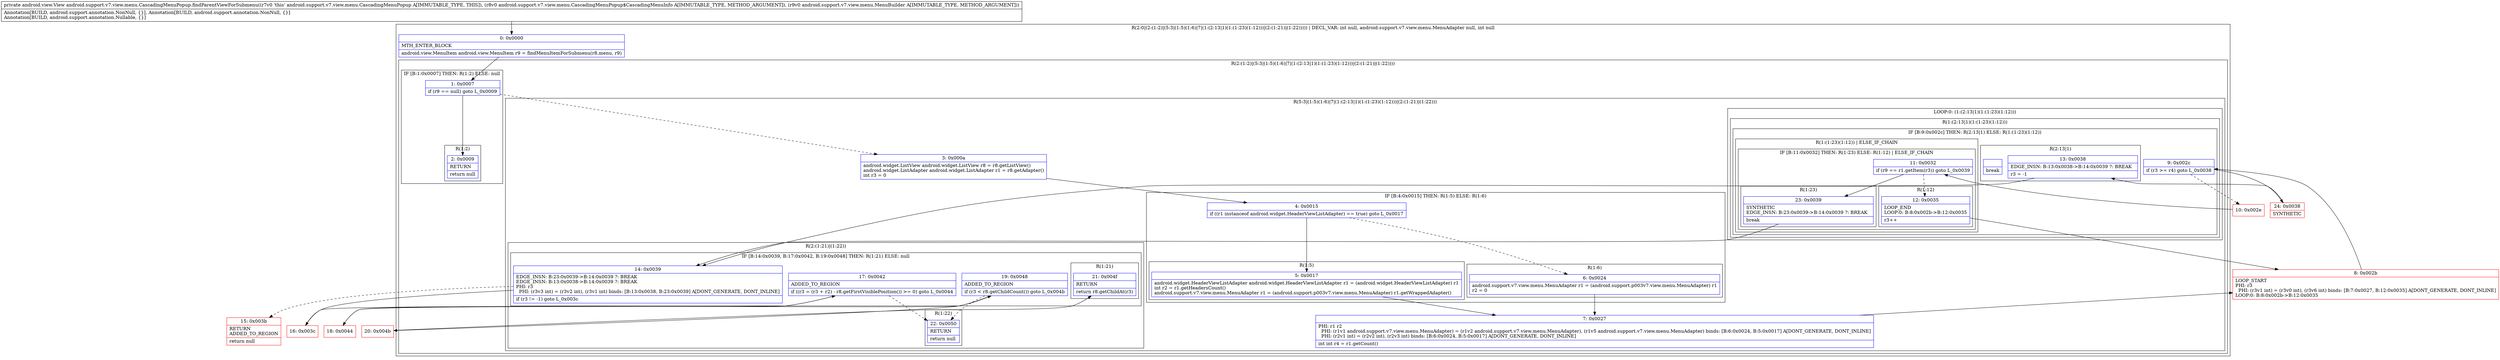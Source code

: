 digraph "CFG forandroid.support.v7.view.menu.CascadingMenuPopup.findParentViewForSubmenu(Landroid\/support\/v7\/view\/menu\/CascadingMenuPopup$CascadingMenuInfo;Landroid\/support\/v7\/view\/menu\/MenuBuilder;)Landroid\/view\/View;" {
subgraph cluster_Region_1759415763 {
label = "R(2:0|(2:(1:2)|(5:3|(1:5)(1:6)|7|(1:(2:13|1)(1:(1:23)(1:12)))|(2:(1:21)|(1:22))))) | DECL_VAR: int null, android.support.v7.view.menu.MenuAdapter null, int null\l";
node [shape=record,color=blue];
Node_0 [shape=record,label="{0\:\ 0x0000|MTH_ENTER_BLOCK\l|android.view.MenuItem android.view.MenuItem r9 = findMenuItemForSubmenu(r8.menu, r9)\l}"];
subgraph cluster_Region_1483782969 {
label = "R(2:(1:2)|(5:3|(1:5)(1:6)|7|(1:(2:13|1)(1:(1:23)(1:12)))|(2:(1:21)|(1:22))))";
node [shape=record,color=blue];
subgraph cluster_IfRegion_1688178370 {
label = "IF [B:1:0x0007] THEN: R(1:2) ELSE: null";
node [shape=record,color=blue];
Node_1 [shape=record,label="{1\:\ 0x0007|if (r9 == null) goto L_0x0009\l}"];
subgraph cluster_Region_642581932 {
label = "R(1:2)";
node [shape=record,color=blue];
Node_2 [shape=record,label="{2\:\ 0x0009|RETURN\l|return null\l}"];
}
}
subgraph cluster_Region_203540371 {
label = "R(5:3|(1:5)(1:6)|7|(1:(2:13|1)(1:(1:23)(1:12)))|(2:(1:21)|(1:22)))";
node [shape=record,color=blue];
Node_3 [shape=record,label="{3\:\ 0x000a|android.widget.ListView android.widget.ListView r8 = r8.getListView()\landroid.widget.ListAdapter android.widget.ListAdapter r1 = r8.getAdapter()\lint r3 = 0\l}"];
subgraph cluster_IfRegion_421368221 {
label = "IF [B:4:0x0015] THEN: R(1:5) ELSE: R(1:6)";
node [shape=record,color=blue];
Node_4 [shape=record,label="{4\:\ 0x0015|if ((r1 instanceof android.widget.HeaderViewListAdapter) == true) goto L_0x0017\l}"];
subgraph cluster_Region_453165170 {
label = "R(1:5)";
node [shape=record,color=blue];
Node_5 [shape=record,label="{5\:\ 0x0017|android.widget.HeaderViewListAdapter android.widget.HeaderViewListAdapter r1 = (android.widget.HeaderViewListAdapter) r1\lint r2 = r1.getHeadersCount()\landroid.support.v7.view.menu.MenuAdapter r1 = (android.support.p003v7.view.menu.MenuAdapter) r1.getWrappedAdapter()\l}"];
}
subgraph cluster_Region_1625991976 {
label = "R(1:6)";
node [shape=record,color=blue];
Node_6 [shape=record,label="{6\:\ 0x0024|android.support.v7.view.menu.MenuAdapter r1 = (android.support.p003v7.view.menu.MenuAdapter) r1\lr2 = 0\l}"];
}
}
Node_7 [shape=record,label="{7\:\ 0x0027|PHI: r1 r2 \l  PHI: (r1v1 android.support.v7.view.menu.MenuAdapter) = (r1v2 android.support.v7.view.menu.MenuAdapter), (r1v5 android.support.v7.view.menu.MenuAdapter) binds: [B:6:0x0024, B:5:0x0017] A[DONT_GENERATE, DONT_INLINE]\l  PHI: (r2v1 int) = (r2v2 int), (r2v3 int) binds: [B:6:0x0024, B:5:0x0017] A[DONT_GENERATE, DONT_INLINE]\l|int int r4 = r1.getCount()\l}"];
subgraph cluster_LoopRegion_2043242387 {
label = "LOOP:0: (1:(2:13|1)(1:(1:23)(1:12)))";
node [shape=record,color=blue];
subgraph cluster_Region_991947355 {
label = "R(1:(2:13|1)(1:(1:23)(1:12)))";
node [shape=record,color=blue];
subgraph cluster_IfRegion_1889713701 {
label = "IF [B:9:0x002c] THEN: R(2:13|1) ELSE: R(1:(1:23)(1:12))";
node [shape=record,color=blue];
Node_9 [shape=record,label="{9\:\ 0x002c|if (r3 \>= r4) goto L_0x0038\l}"];
subgraph cluster_Region_147458399 {
label = "R(2:13|1)";
node [shape=record,color=blue];
Node_13 [shape=record,label="{13\:\ 0x0038|EDGE_INSN: B:13:0x0038\-\>B:14:0x0039 ?: BREAK  \l|r3 = \-1\l}"];
Node_InsnContainer_1726687090 [shape=record,label="{|break\l}"];
}
subgraph cluster_Region_675626598 {
label = "R(1:(1:23)(1:12)) | ELSE_IF_CHAIN\l";
node [shape=record,color=blue];
subgraph cluster_IfRegion_214148728 {
label = "IF [B:11:0x0032] THEN: R(1:23) ELSE: R(1:12) | ELSE_IF_CHAIN\l";
node [shape=record,color=blue];
Node_11 [shape=record,label="{11\:\ 0x0032|if (r9 == r1.getItem(r3)) goto L_0x0039\l}"];
subgraph cluster_Region_444739842 {
label = "R(1:23)";
node [shape=record,color=blue];
Node_23 [shape=record,label="{23\:\ 0x0039|SYNTHETIC\lEDGE_INSN: B:23:0x0039\-\>B:14:0x0039 ?: BREAK  \l|break\l}"];
}
subgraph cluster_Region_2100228258 {
label = "R(1:12)";
node [shape=record,color=blue];
Node_12 [shape=record,label="{12\:\ 0x0035|LOOP_END\lLOOP:0: B:8:0x002b\-\>B:12:0x0035\l|r3++\l}"];
}
}
}
}
}
}
subgraph cluster_Region_1586187579 {
label = "R(2:(1:21)|(1:22))";
node [shape=record,color=blue];
subgraph cluster_IfRegion_277701585 {
label = "IF [B:14:0x0039, B:17:0x0042, B:19:0x0048] THEN: R(1:21) ELSE: null";
node [shape=record,color=blue];
Node_14 [shape=record,label="{14\:\ 0x0039|EDGE_INSN: B:23:0x0039\-\>B:14:0x0039 ?: BREAK  \lEDGE_INSN: B:13:0x0038\-\>B:14:0x0039 ?: BREAK  \lPHI: r3 \l  PHI: (r3v3 int) = (r3v2 int), (r3v1 int) binds: [B:13:0x0038, B:23:0x0039] A[DONT_GENERATE, DONT_INLINE]\l|if (r3 != \-1) goto L_0x003c\l}"];
Node_17 [shape=record,label="{17\:\ 0x0042|ADDED_TO_REGION\l|if ((r3 = (r3 + r2) \- r8.getFirstVisiblePosition()) \>= 0) goto L_0x0044\l}"];
Node_19 [shape=record,label="{19\:\ 0x0048|ADDED_TO_REGION\l|if (r3 \< r8.getChildCount()) goto L_0x004b\l}"];
subgraph cluster_Region_150738588 {
label = "R(1:21)";
node [shape=record,color=blue];
Node_21 [shape=record,label="{21\:\ 0x004f|RETURN\l|return r8.getChildAt(r3)\l}"];
}
}
subgraph cluster_Region_1642340655 {
label = "R(1:22)";
node [shape=record,color=blue];
Node_22 [shape=record,label="{22\:\ 0x0050|RETURN\l|return null\l}"];
}
}
}
}
}
Node_8 [shape=record,color=red,label="{8\:\ 0x002b|LOOP_START\lPHI: r3 \l  PHI: (r3v1 int) = (r3v0 int), (r3v6 int) binds: [B:7:0x0027, B:12:0x0035] A[DONT_GENERATE, DONT_INLINE]\lLOOP:0: B:8:0x002b\-\>B:12:0x0035\l}"];
Node_10 [shape=record,color=red,label="{10\:\ 0x002e}"];
Node_15 [shape=record,color=red,label="{15\:\ 0x003b|RETURN\lADDED_TO_REGION\l|return null\l}"];
Node_16 [shape=record,color=red,label="{16\:\ 0x003c}"];
Node_18 [shape=record,color=red,label="{18\:\ 0x0044}"];
Node_20 [shape=record,color=red,label="{20\:\ 0x004b}"];
Node_24 [shape=record,color=red,label="{24\:\ 0x0038|SYNTHETIC\l}"];
MethodNode[shape=record,label="{private android.view.View android.support.v7.view.menu.CascadingMenuPopup.findParentViewForSubmenu((r7v0 'this' android.support.v7.view.menu.CascadingMenuPopup A[IMMUTABLE_TYPE, THIS]), (r8v0 android.support.v7.view.menu.CascadingMenuPopup$CascadingMenuInfo A[IMMUTABLE_TYPE, METHOD_ARGUMENT]), (r9v0 android.support.v7.view.menu.MenuBuilder A[IMMUTABLE_TYPE, METHOD_ARGUMENT]))  | Annotation[BUILD, android.support.annotation.NonNull, \{\}], Annotation[BUILD, android.support.annotation.NonNull, \{\}]\lAnnotation[BUILD, android.support.annotation.Nullable, \{\}]\l}"];
MethodNode -> Node_0;
Node_0 -> Node_1;
Node_1 -> Node_2;
Node_1 -> Node_3[style=dashed];
Node_3 -> Node_4;
Node_4 -> Node_5;
Node_4 -> Node_6[style=dashed];
Node_5 -> Node_7;
Node_6 -> Node_7;
Node_7 -> Node_8;
Node_9 -> Node_10[style=dashed];
Node_9 -> Node_24;
Node_13 -> Node_14;
Node_11 -> Node_12[style=dashed];
Node_11 -> Node_23;
Node_23 -> Node_14;
Node_12 -> Node_8;
Node_14 -> Node_15[style=dashed];
Node_14 -> Node_16;
Node_17 -> Node_18;
Node_17 -> Node_22[style=dashed];
Node_19 -> Node_20;
Node_19 -> Node_22[style=dashed];
Node_8 -> Node_9;
Node_10 -> Node_11;
Node_16 -> Node_17;
Node_18 -> Node_19;
Node_20 -> Node_21;
Node_24 -> Node_13;
}

